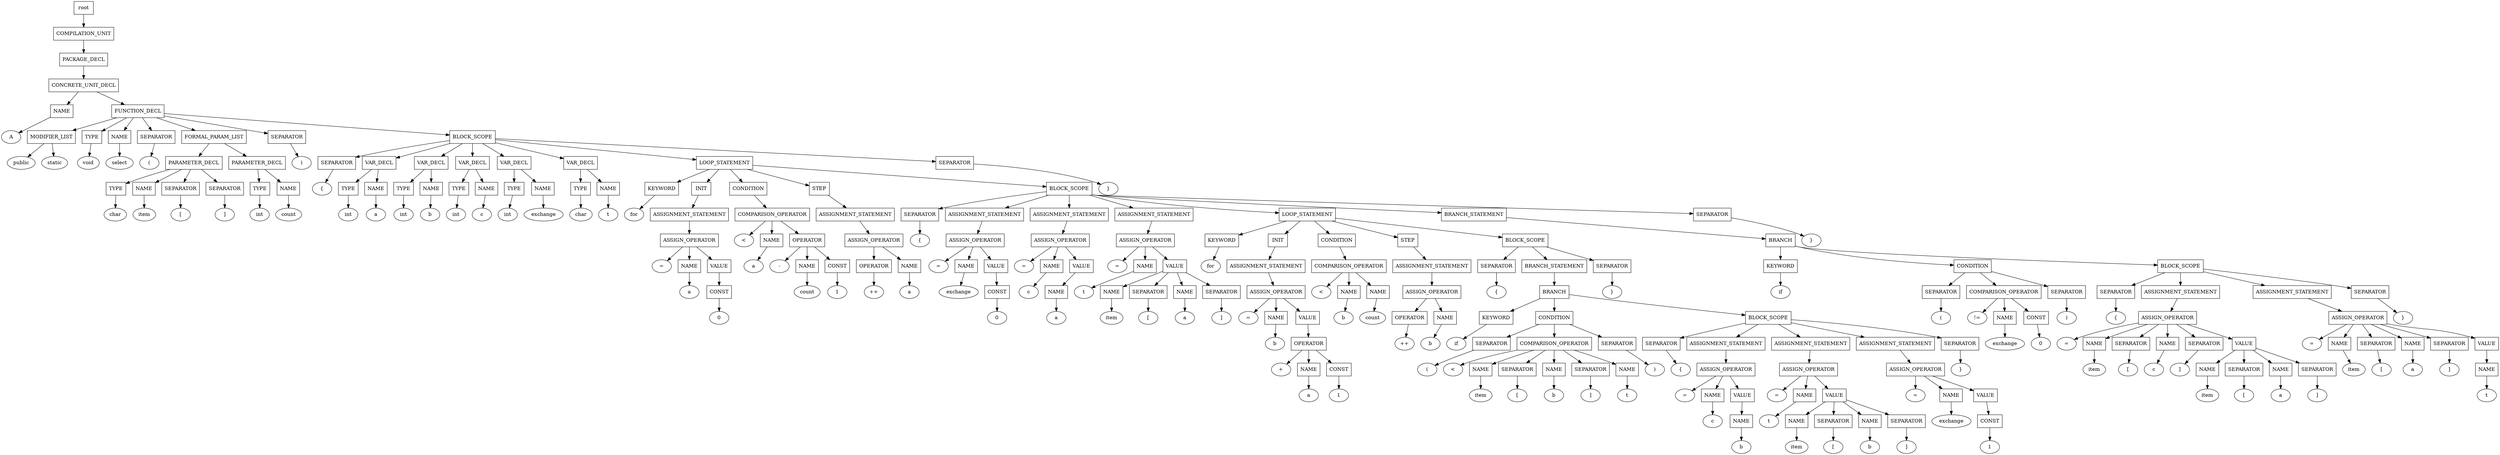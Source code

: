 digraph G {
	splines="TRUE";
	n_0 [label="root", shape="rectangle"]
	n_0 -> n_1
	n_1 [label="COMPILATION_UNIT", shape="rectangle"]
	n_1 -> n_2
	n_2 [label="PACKAGE_DECL", shape="rectangle"]
	n_2 -> n_3
	n_3 [label="CONCRETE_UNIT_DECL", shape="rectangle"]
	n_3 -> n_4
	n_4 [label="NAME", shape="rectangle"]
	n_4 -> n_6
	n_6 [label="A", shape="ellipse"]
	n_3 -> n_5
	n_5 [label="FUNCTION_DECL", shape="rectangle"]
	n_5 -> n_7
	n_7 [label="MODIFIER_LIST", shape="rectangle"]
	n_7 -> n_14
	n_14 [label="public", shape="ellipse"]
	n_7 -> n_15
	n_15 [label="static", shape="ellipse"]
	n_5 -> n_8
	n_8 [label="TYPE", shape="rectangle"]
	n_8 -> n_16
	n_16 [label="void", shape="ellipse"]
	n_5 -> n_9
	n_9 [label="NAME", shape="rectangle"]
	n_9 -> n_17
	n_17 [label="select", shape="ellipse"]
	n_5 -> n_10
	n_10 [label="SEPARATOR", shape="rectangle"]
	n_10 -> n_18
	n_18 [label="(", shape="ellipse"]
	n_5 -> n_11
	n_11 [label="FORMAL_PARAM_LIST", shape="rectangle"]
	n_11 -> n_19
	n_19 [label="PARAMETER_DECL", shape="rectangle"]
	n_19 -> n_30
	n_30 [label="TYPE", shape="rectangle"]
	n_30 -> n_53
	n_53 [label="char", shape="ellipse"]
	n_19 -> n_31
	n_31 [label="NAME", shape="rectangle"]
	n_31 -> n_54
	n_54 [label="item", shape="ellipse"]
	n_19 -> n_32
	n_32 [label="SEPARATOR", shape="rectangle"]
	n_32 -> n_55
	n_55 [label="[", shape="ellipse"]
	n_19 -> n_33
	n_33 [label="SEPARATOR", shape="rectangle"]
	n_33 -> n_56
	n_56 [label="]", shape="ellipse"]
	n_11 -> n_20
	n_20 [label="PARAMETER_DECL", shape="rectangle"]
	n_20 -> n_34
	n_34 [label="TYPE", shape="rectangle"]
	n_34 -> n_57
	n_57 [label="int", shape="ellipse"]
	n_20 -> n_35
	n_35 [label="NAME", shape="rectangle"]
	n_35 -> n_58
	n_58 [label="count", shape="ellipse"]
	n_5 -> n_12
	n_12 [label="SEPARATOR", shape="rectangle"]
	n_12 -> n_21
	n_21 [label=")", shape="ellipse"]
	n_5 -> n_13
	n_13 [label="BLOCK_SCOPE", shape="rectangle"]
	n_13 -> n_22
	n_22 [label="SEPARATOR", shape="rectangle"]
	n_22 -> n_36
	n_36 [label="{", shape="ellipse"]
	n_13 -> n_23
	n_23 [label="VAR_DECL", shape="rectangle"]
	n_23 -> n_37
	n_37 [label="TYPE", shape="rectangle"]
	n_37 -> n_59
	n_59 [label="int", shape="ellipse"]
	n_23 -> n_38
	n_38 [label="NAME", shape="rectangle"]
	n_38 -> n_60
	n_60 [label="a", shape="ellipse"]
	n_13 -> n_24
	n_24 [label="VAR_DECL", shape="rectangle"]
	n_24 -> n_39
	n_39 [label="TYPE", shape="rectangle"]
	n_39 -> n_61
	n_61 [label="int", shape="ellipse"]
	n_24 -> n_40
	n_40 [label="NAME", shape="rectangle"]
	n_40 -> n_62
	n_62 [label="b", shape="ellipse"]
	n_13 -> n_25
	n_25 [label="VAR_DECL", shape="rectangle"]
	n_25 -> n_41
	n_41 [label="TYPE", shape="rectangle"]
	n_41 -> n_63
	n_63 [label="int", shape="ellipse"]
	n_25 -> n_42
	n_42 [label="NAME", shape="rectangle"]
	n_42 -> n_64
	n_64 [label="c", shape="ellipse"]
	n_13 -> n_26
	n_26 [label="VAR_DECL", shape="rectangle"]
	n_26 -> n_43
	n_43 [label="TYPE", shape="rectangle"]
	n_43 -> n_65
	n_65 [label="int", shape="ellipse"]
	n_26 -> n_44
	n_44 [label="NAME", shape="rectangle"]
	n_44 -> n_66
	n_66 [label="exchange", shape="ellipse"]
	n_13 -> n_27
	n_27 [label="VAR_DECL", shape="rectangle"]
	n_27 -> n_45
	n_45 [label="TYPE", shape="rectangle"]
	n_45 -> n_67
	n_67 [label="char", shape="ellipse"]
	n_27 -> n_46
	n_46 [label="NAME", shape="rectangle"]
	n_46 -> n_68
	n_68 [label="t", shape="ellipse"]
	n_13 -> n_28
	n_28 [label="LOOP_STATEMENT", shape="rectangle"]
	n_28 -> n_47
	n_47 [label="KEYWORD", shape="rectangle"]
	n_47 -> n_69
	n_69 [label="for", shape="ellipse"]
	n_28 -> n_48
	n_48 [label="INIT", shape="rectangle"]
	n_48 -> n_70
	n_70 [label="ASSIGNMENT_STATEMENT", shape="rectangle"]
	n_70 -> n_80
	n_80 [label="ASSIGN_OPERATOR", shape="rectangle"]
	n_80 -> n_96
	n_96 [label="=", shape="ellipse"]
	n_80 -> n_97
	n_97 [label="NAME", shape="rectangle"]
	n_97 -> n_124
	n_124 [label="a", shape="ellipse"]
	n_80 -> n_98
	n_98 [label="VALUE", shape="rectangle"]
	n_98 -> n_125
	n_125 [label="CONST", shape="rectangle"]
	n_125 -> n_155
	n_155 [label="0", shape="ellipse"]
	n_28 -> n_49
	n_49 [label="CONDITION", shape="rectangle"]
	n_49 -> n_71
	n_71 [label="COMPARISON_OPERATOR", shape="rectangle"]
	n_71 -> n_81
	n_81 [label="<", shape="ellipse"]
	n_71 -> n_82
	n_82 [label="NAME", shape="rectangle"]
	n_82 -> n_99
	n_99 [label="a", shape="ellipse"]
	n_71 -> n_83
	n_83 [label="OPERATOR", shape="rectangle"]
	n_83 -> n_100
	n_100 [label="-", shape="ellipse"]
	n_83 -> n_101
	n_101 [label="NAME", shape="rectangle"]
	n_101 -> n_126
	n_126 [label="count", shape="ellipse"]
	n_83 -> n_102
	n_102 [label="CONST", shape="rectangle"]
	n_102 -> n_127
	n_127 [label="1", shape="ellipse"]
	n_28 -> n_50
	n_50 [label="STEP", shape="rectangle"]
	n_50 -> n_72
	n_72 [label="ASSIGNMENT_STATEMENT", shape="rectangle"]
	n_72 -> n_84
	n_84 [label="ASSIGN_OPERATOR", shape="rectangle"]
	n_84 -> n_103
	n_103 [label="OPERATOR", shape="rectangle"]
	n_103 -> n_128
	n_128 [label="++", shape="ellipse"]
	n_84 -> n_104
	n_104 [label="NAME", shape="rectangle"]
	n_104 -> n_129
	n_129 [label="a", shape="ellipse"]
	n_28 -> n_51
	n_51 [label="BLOCK_SCOPE", shape="rectangle"]
	n_51 -> n_73
	n_73 [label="SEPARATOR", shape="rectangle"]
	n_73 -> n_85
	n_85 [label="{", shape="ellipse"]
	n_51 -> n_74
	n_74 [label="ASSIGNMENT_STATEMENT", shape="rectangle"]
	n_74 -> n_86
	n_86 [label="ASSIGN_OPERATOR", shape="rectangle"]
	n_86 -> n_105
	n_105 [label="=", shape="ellipse"]
	n_86 -> n_106
	n_106 [label="NAME", shape="rectangle"]
	n_106 -> n_130
	n_130 [label="exchange", shape="ellipse"]
	n_86 -> n_107
	n_107 [label="VALUE", shape="rectangle"]
	n_107 -> n_131
	n_131 [label="CONST", shape="rectangle"]
	n_131 -> n_156
	n_156 [label="0", shape="ellipse"]
	n_51 -> n_75
	n_75 [label="ASSIGNMENT_STATEMENT", shape="rectangle"]
	n_75 -> n_87
	n_87 [label="ASSIGN_OPERATOR", shape="rectangle"]
	n_87 -> n_108
	n_108 [label="=", shape="ellipse"]
	n_87 -> n_109
	n_109 [label="NAME", shape="rectangle"]
	n_109 -> n_132
	n_132 [label="c", shape="ellipse"]
	n_87 -> n_110
	n_110 [label="VALUE", shape="rectangle"]
	n_110 -> n_133
	n_133 [label="NAME", shape="rectangle"]
	n_133 -> n_157
	n_157 [label="a", shape="ellipse"]
	n_51 -> n_76
	n_76 [label="ASSIGNMENT_STATEMENT", shape="rectangle"]
	n_76 -> n_88
	n_88 [label="ASSIGN_OPERATOR", shape="rectangle"]
	n_88 -> n_111
	n_111 [label="=", shape="ellipse"]
	n_88 -> n_112
	n_112 [label="NAME", shape="rectangle"]
	n_112 -> n_134
	n_134 [label="t", shape="ellipse"]
	n_88 -> n_113
	n_113 [label="VALUE", shape="rectangle"]
	n_113 -> n_135
	n_135 [label="NAME", shape="rectangle"]
	n_135 -> n_158
	n_158 [label="item", shape="ellipse"]
	n_113 -> n_136
	n_136 [label="SEPARATOR", shape="rectangle"]
	n_136 -> n_159
	n_159 [label="[", shape="ellipse"]
	n_113 -> n_137
	n_137 [label="NAME", shape="rectangle"]
	n_137 -> n_160
	n_160 [label="a", shape="ellipse"]
	n_113 -> n_138
	n_138 [label="SEPARATOR", shape="rectangle"]
	n_138 -> n_161
	n_161 [label="]", shape="ellipse"]
	n_51 -> n_77
	n_77 [label="LOOP_STATEMENT", shape="rectangle"]
	n_77 -> n_89
	n_89 [label="KEYWORD", shape="rectangle"]
	n_89 -> n_114
	n_114 [label="for", shape="ellipse"]
	n_77 -> n_90
	n_90 [label="INIT", shape="rectangle"]
	n_90 -> n_115
	n_115 [label="ASSIGNMENT_STATEMENT", shape="rectangle"]
	n_115 -> n_139
	n_139 [label="ASSIGN_OPERATOR", shape="rectangle"]
	n_139 -> n_162
	n_162 [label="=", shape="ellipse"]
	n_139 -> n_163
	n_163 [label="NAME", shape="rectangle"]
	n_163 -> n_181
	n_181 [label="b", shape="ellipse"]
	n_139 -> n_164
	n_164 [label="VALUE", shape="rectangle"]
	n_164 -> n_182
	n_182 [label="OPERATOR", shape="rectangle"]
	n_182 -> n_208
	n_208 [label="+", shape="ellipse"]
	n_182 -> n_209
	n_209 [label="NAME", shape="rectangle"]
	n_209 -> n_237
	n_237 [label="a", shape="ellipse"]
	n_182 -> n_210
	n_210 [label="CONST", shape="rectangle"]
	n_210 -> n_238
	n_238 [label="1", shape="ellipse"]
	n_77 -> n_91
	n_91 [label="CONDITION", shape="rectangle"]
	n_91 -> n_116
	n_116 [label="COMPARISON_OPERATOR", shape="rectangle"]
	n_116 -> n_140
	n_140 [label="<", shape="ellipse"]
	n_116 -> n_141
	n_141 [label="NAME", shape="rectangle"]
	n_141 -> n_165
	n_165 [label="b", shape="ellipse"]
	n_116 -> n_142
	n_142 [label="NAME", shape="rectangle"]
	n_142 -> n_166
	n_166 [label="count", shape="ellipse"]
	n_77 -> n_92
	n_92 [label="STEP", shape="rectangle"]
	n_92 -> n_117
	n_117 [label="ASSIGNMENT_STATEMENT", shape="rectangle"]
	n_117 -> n_143
	n_143 [label="ASSIGN_OPERATOR", shape="rectangle"]
	n_143 -> n_167
	n_167 [label="OPERATOR", shape="rectangle"]
	n_167 -> n_183
	n_183 [label="++", shape="ellipse"]
	n_143 -> n_168
	n_168 [label="NAME", shape="rectangle"]
	n_168 -> n_184
	n_184 [label="b", shape="ellipse"]
	n_77 -> n_93
	n_93 [label="BLOCK_SCOPE", shape="rectangle"]
	n_93 -> n_118
	n_118 [label="SEPARATOR", shape="rectangle"]
	n_118 -> n_144
	n_144 [label="{", shape="ellipse"]
	n_93 -> n_119
	n_119 [label="BRANCH_STATEMENT", shape="rectangle"]
	n_119 -> n_145
	n_145 [label="BRANCH", shape="rectangle"]
	n_145 -> n_169
	n_169 [label="KEYWORD", shape="rectangle"]
	n_169 -> n_185
	n_185 [label="if", shape="ellipse"]
	n_145 -> n_170
	n_170 [label="CONDITION", shape="rectangle"]
	n_170 -> n_186
	n_186 [label="SEPARATOR", shape="rectangle"]
	n_186 -> n_211
	n_211 [label="(", shape="ellipse"]
	n_170 -> n_187
	n_187 [label="COMPARISON_OPERATOR", shape="rectangle"]
	n_187 -> n_212
	n_212 [label="<", shape="ellipse"]
	n_187 -> n_213
	n_213 [label="NAME", shape="rectangle"]
	n_213 -> n_239
	n_239 [label="item", shape="ellipse"]
	n_187 -> n_214
	n_214 [label="SEPARATOR", shape="rectangle"]
	n_214 -> n_240
	n_240 [label="[", shape="ellipse"]
	n_187 -> n_215
	n_215 [label="NAME", shape="rectangle"]
	n_215 -> n_241
	n_241 [label="b", shape="ellipse"]
	n_187 -> n_216
	n_216 [label="SEPARATOR", shape="rectangle"]
	n_216 -> n_242
	n_242 [label="]", shape="ellipse"]
	n_187 -> n_217
	n_217 [label="NAME", shape="rectangle"]
	n_217 -> n_243
	n_243 [label="t", shape="ellipse"]
	n_170 -> n_188
	n_188 [label="SEPARATOR", shape="rectangle"]
	n_188 -> n_218
	n_218 [label=")", shape="ellipse"]
	n_145 -> n_171
	n_171 [label="BLOCK_SCOPE", shape="rectangle"]
	n_171 -> n_189
	n_189 [label="SEPARATOR", shape="rectangle"]
	n_189 -> n_219
	n_219 [label="{", shape="ellipse"]
	n_171 -> n_190
	n_190 [label="ASSIGNMENT_STATEMENT", shape="rectangle"]
	n_190 -> n_220
	n_220 [label="ASSIGN_OPERATOR", shape="rectangle"]
	n_220 -> n_244
	n_244 [label="=", shape="ellipse"]
	n_220 -> n_245
	n_245 [label="NAME", shape="rectangle"]
	n_245 -> n_258
	n_258 [label="c", shape="ellipse"]
	n_220 -> n_246
	n_246 [label="VALUE", shape="rectangle"]
	n_246 -> n_259
	n_259 [label="NAME", shape="rectangle"]
	n_259 -> n_267
	n_267 [label="b", shape="ellipse"]
	n_171 -> n_191
	n_191 [label="ASSIGNMENT_STATEMENT", shape="rectangle"]
	n_191 -> n_221
	n_221 [label="ASSIGN_OPERATOR", shape="rectangle"]
	n_221 -> n_247
	n_247 [label="=", shape="ellipse"]
	n_221 -> n_248
	n_248 [label="NAME", shape="rectangle"]
	n_248 -> n_260
	n_260 [label="t", shape="ellipse"]
	n_221 -> n_249
	n_249 [label="VALUE", shape="rectangle"]
	n_249 -> n_261
	n_261 [label="NAME", shape="rectangle"]
	n_261 -> n_268
	n_268 [label="item", shape="ellipse"]
	n_249 -> n_262
	n_262 [label="SEPARATOR", shape="rectangle"]
	n_262 -> n_269
	n_269 [label="[", shape="ellipse"]
	n_249 -> n_263
	n_263 [label="NAME", shape="rectangle"]
	n_263 -> n_270
	n_270 [label="b", shape="ellipse"]
	n_249 -> n_264
	n_264 [label="SEPARATOR", shape="rectangle"]
	n_264 -> n_271
	n_271 [label="]", shape="ellipse"]
	n_171 -> n_192
	n_192 [label="ASSIGNMENT_STATEMENT", shape="rectangle"]
	n_192 -> n_222
	n_222 [label="ASSIGN_OPERATOR", shape="rectangle"]
	n_222 -> n_250
	n_250 [label="=", shape="ellipse"]
	n_222 -> n_251
	n_251 [label="NAME", shape="rectangle"]
	n_251 -> n_265
	n_265 [label="exchange", shape="ellipse"]
	n_222 -> n_252
	n_252 [label="VALUE", shape="rectangle"]
	n_252 -> n_266
	n_266 [label="CONST", shape="rectangle"]
	n_266 -> n_272
	n_272 [label="1", shape="ellipse"]
	n_171 -> n_193
	n_193 [label="SEPARATOR", shape="rectangle"]
	n_193 -> n_223
	n_223 [label="}", shape="ellipse"]
	n_93 -> n_120
	n_120 [label="SEPARATOR", shape="rectangle"]
	n_120 -> n_146
	n_146 [label="}", shape="ellipse"]
	n_51 -> n_78
	n_78 [label="BRANCH_STATEMENT", shape="rectangle"]
	n_78 -> n_94
	n_94 [label="BRANCH", shape="rectangle"]
	n_94 -> n_121
	n_121 [label="KEYWORD", shape="rectangle"]
	n_121 -> n_147
	n_147 [label="if", shape="ellipse"]
	n_94 -> n_122
	n_122 [label="CONDITION", shape="rectangle"]
	n_122 -> n_148
	n_148 [label="SEPARATOR", shape="rectangle"]
	n_148 -> n_172
	n_172 [label="(", shape="ellipse"]
	n_122 -> n_149
	n_149 [label="COMPARISON_OPERATOR", shape="rectangle"]
	n_149 -> n_173
	n_173 [label="!=", shape="ellipse"]
	n_149 -> n_174
	n_174 [label="NAME", shape="rectangle"]
	n_174 -> n_194
	n_194 [label="exchange", shape="ellipse"]
	n_149 -> n_175
	n_175 [label="CONST", shape="rectangle"]
	n_175 -> n_195
	n_195 [label="0", shape="ellipse"]
	n_122 -> n_150
	n_150 [label="SEPARATOR", shape="rectangle"]
	n_150 -> n_176
	n_176 [label=")", shape="ellipse"]
	n_94 -> n_123
	n_123 [label="BLOCK_SCOPE", shape="rectangle"]
	n_123 -> n_151
	n_151 [label="SEPARATOR", shape="rectangle"]
	n_151 -> n_177
	n_177 [label="{", shape="ellipse"]
	n_123 -> n_152
	n_152 [label="ASSIGNMENT_STATEMENT", shape="rectangle"]
	n_152 -> n_178
	n_178 [label="ASSIGN_OPERATOR", shape="rectangle"]
	n_178 -> n_196
	n_196 [label="=", shape="ellipse"]
	n_178 -> n_197
	n_197 [label="NAME", shape="rectangle"]
	n_197 -> n_224
	n_224 [label="item", shape="ellipse"]
	n_178 -> n_198
	n_198 [label="SEPARATOR", shape="rectangle"]
	n_198 -> n_225
	n_225 [label="[", shape="ellipse"]
	n_178 -> n_199
	n_199 [label="NAME", shape="rectangle"]
	n_199 -> n_226
	n_226 [label="c", shape="ellipse"]
	n_178 -> n_200
	n_200 [label="SEPARATOR", shape="rectangle"]
	n_200 -> n_227
	n_227 [label="]", shape="ellipse"]
	n_178 -> n_201
	n_201 [label="VALUE", shape="rectangle"]
	n_201 -> n_228
	n_228 [label="NAME", shape="rectangle"]
	n_228 -> n_253
	n_253 [label="item", shape="ellipse"]
	n_201 -> n_229
	n_229 [label="SEPARATOR", shape="rectangle"]
	n_229 -> n_254
	n_254 [label="[", shape="ellipse"]
	n_201 -> n_230
	n_230 [label="NAME", shape="rectangle"]
	n_230 -> n_255
	n_255 [label="a", shape="ellipse"]
	n_201 -> n_231
	n_231 [label="SEPARATOR", shape="rectangle"]
	n_231 -> n_256
	n_256 [label="]", shape="ellipse"]
	n_123 -> n_153
	n_153 [label="ASSIGNMENT_STATEMENT", shape="rectangle"]
	n_153 -> n_179
	n_179 [label="ASSIGN_OPERATOR", shape="rectangle"]
	n_179 -> n_202
	n_202 [label="=", shape="ellipse"]
	n_179 -> n_203
	n_203 [label="NAME", shape="rectangle"]
	n_203 -> n_232
	n_232 [label="item", shape="ellipse"]
	n_179 -> n_204
	n_204 [label="SEPARATOR", shape="rectangle"]
	n_204 -> n_233
	n_233 [label="[", shape="ellipse"]
	n_179 -> n_205
	n_205 [label="NAME", shape="rectangle"]
	n_205 -> n_234
	n_234 [label="a", shape="ellipse"]
	n_179 -> n_206
	n_206 [label="SEPARATOR", shape="rectangle"]
	n_206 -> n_235
	n_235 [label="]", shape="ellipse"]
	n_179 -> n_207
	n_207 [label="VALUE", shape="rectangle"]
	n_207 -> n_236
	n_236 [label="NAME", shape="rectangle"]
	n_236 -> n_257
	n_257 [label="t", shape="ellipse"]
	n_123 -> n_154
	n_154 [label="SEPARATOR", shape="rectangle"]
	n_154 -> n_180
	n_180 [label="}", shape="ellipse"]
	n_51 -> n_79
	n_79 [label="SEPARATOR", shape="rectangle"]
	n_79 -> n_95
	n_95 [label="}", shape="ellipse"]
	n_13 -> n_29
	n_29 [label="SEPARATOR", shape="rectangle"]
	n_29 -> n_52
	n_52 [label="}", shape="ellipse"]
}